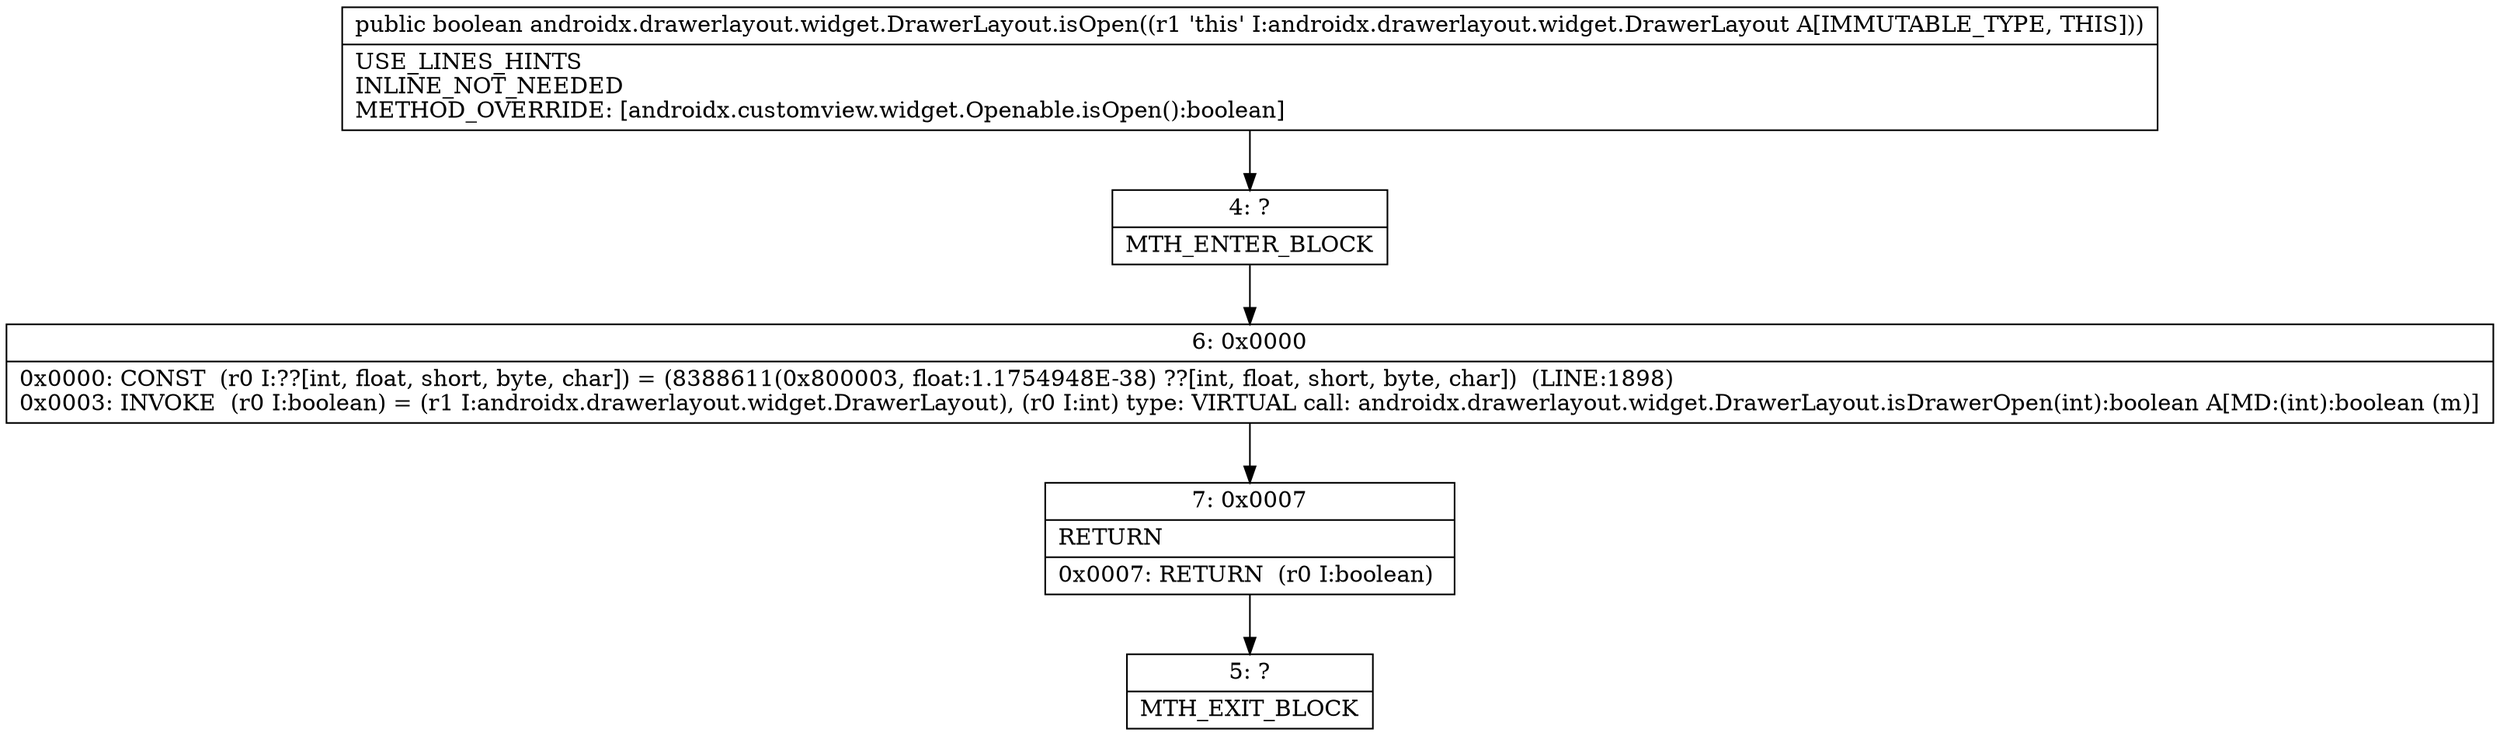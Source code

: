 digraph "CFG forandroidx.drawerlayout.widget.DrawerLayout.isOpen()Z" {
Node_4 [shape=record,label="{4\:\ ?|MTH_ENTER_BLOCK\l}"];
Node_6 [shape=record,label="{6\:\ 0x0000|0x0000: CONST  (r0 I:??[int, float, short, byte, char]) = (8388611(0x800003, float:1.1754948E\-38) ??[int, float, short, byte, char])  (LINE:1898)\l0x0003: INVOKE  (r0 I:boolean) = (r1 I:androidx.drawerlayout.widget.DrawerLayout), (r0 I:int) type: VIRTUAL call: androidx.drawerlayout.widget.DrawerLayout.isDrawerOpen(int):boolean A[MD:(int):boolean (m)]\l}"];
Node_7 [shape=record,label="{7\:\ 0x0007|RETURN\l|0x0007: RETURN  (r0 I:boolean) \l}"];
Node_5 [shape=record,label="{5\:\ ?|MTH_EXIT_BLOCK\l}"];
MethodNode[shape=record,label="{public boolean androidx.drawerlayout.widget.DrawerLayout.isOpen((r1 'this' I:androidx.drawerlayout.widget.DrawerLayout A[IMMUTABLE_TYPE, THIS]))  | USE_LINES_HINTS\lINLINE_NOT_NEEDED\lMETHOD_OVERRIDE: [androidx.customview.widget.Openable.isOpen():boolean]\l}"];
MethodNode -> Node_4;Node_4 -> Node_6;
Node_6 -> Node_7;
Node_7 -> Node_5;
}

